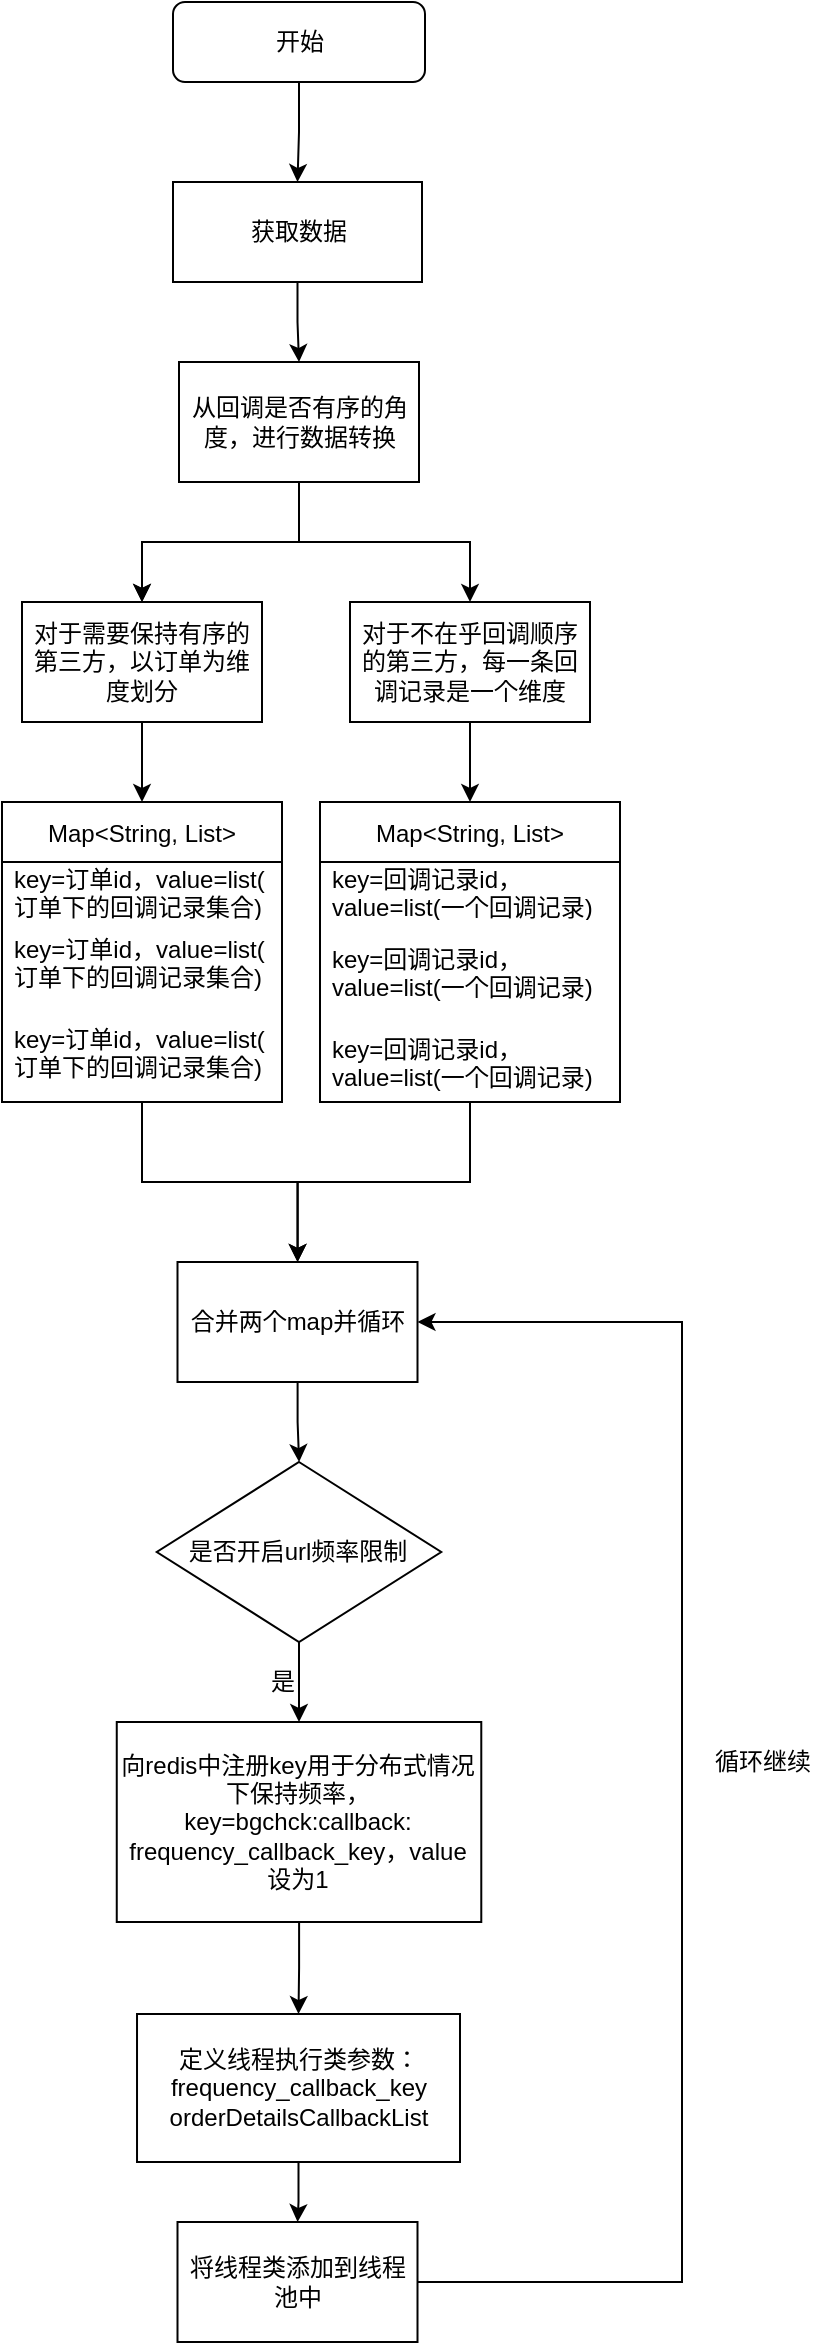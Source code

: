 <mxfile version="16.2.7" type="github">
  <diagram id="C5RBs43oDa-KdzZeNtuy" name="Page-1">
    <mxGraphModel dx="788" dy="585" grid="1" gridSize="10" guides="1" tooltips="1" connect="1" arrows="1" fold="1" page="1" pageScale="1" pageWidth="827" pageHeight="1169" math="0" shadow="0">
      <root>
        <mxCell id="WIyWlLk6GJQsqaUBKTNV-0" />
        <mxCell id="WIyWlLk6GJQsqaUBKTNV-1" parent="WIyWlLk6GJQsqaUBKTNV-0" />
        <mxCell id="MgLEf6diQMLtDa7vrzc0-2" value="" style="edgeStyle=orthogonalEdgeStyle;rounded=0;orthogonalLoop=1;jettySize=auto;html=1;" edge="1" parent="WIyWlLk6GJQsqaUBKTNV-1" source="MgLEf6diQMLtDa7vrzc0-0" target="MgLEf6diQMLtDa7vrzc0-1">
          <mxGeometry relative="1" as="geometry" />
        </mxCell>
        <mxCell id="MgLEf6diQMLtDa7vrzc0-0" value="开始" style="rounded=1;whiteSpace=wrap;html=1;" vertex="1" parent="WIyWlLk6GJQsqaUBKTNV-1">
          <mxGeometry x="325.5" y="40" width="126" height="40" as="geometry" />
        </mxCell>
        <mxCell id="MgLEf6diQMLtDa7vrzc0-6" value="" style="edgeStyle=orthogonalEdgeStyle;rounded=0;orthogonalLoop=1;jettySize=auto;html=1;" edge="1" parent="WIyWlLk6GJQsqaUBKTNV-1" source="MgLEf6diQMLtDa7vrzc0-1" target="MgLEf6diQMLtDa7vrzc0-5">
          <mxGeometry relative="1" as="geometry" />
        </mxCell>
        <mxCell id="MgLEf6diQMLtDa7vrzc0-1" value="获取数据" style="whiteSpace=wrap;html=1;rounded=0;" vertex="1" parent="WIyWlLk6GJQsqaUBKTNV-1">
          <mxGeometry x="325.5" y="130" width="124.5" height="50" as="geometry" />
        </mxCell>
        <mxCell id="MgLEf6diQMLtDa7vrzc0-15" value="" style="edgeStyle=orthogonalEdgeStyle;rounded=0;orthogonalLoop=1;jettySize=auto;html=1;fontSize=12;" edge="1" parent="WIyWlLk6GJQsqaUBKTNV-1" source="MgLEf6diQMLtDa7vrzc0-5" target="MgLEf6diQMLtDa7vrzc0-14">
          <mxGeometry relative="1" as="geometry" />
        </mxCell>
        <mxCell id="MgLEf6diQMLtDa7vrzc0-16" value="" style="edgeStyle=orthogonalEdgeStyle;rounded=0;orthogonalLoop=1;jettySize=auto;html=1;fontSize=12;" edge="1" parent="WIyWlLk6GJQsqaUBKTNV-1" source="MgLEf6diQMLtDa7vrzc0-5" target="MgLEf6diQMLtDa7vrzc0-14">
          <mxGeometry relative="1" as="geometry" />
        </mxCell>
        <mxCell id="MgLEf6diQMLtDa7vrzc0-18" style="edgeStyle=orthogonalEdgeStyle;rounded=0;orthogonalLoop=1;jettySize=auto;html=1;exitX=0.5;exitY=1;exitDx=0;exitDy=0;entryX=0.5;entryY=0;entryDx=0;entryDy=0;fontSize=12;" edge="1" parent="WIyWlLk6GJQsqaUBKTNV-1" source="MgLEf6diQMLtDa7vrzc0-5" target="MgLEf6diQMLtDa7vrzc0-17">
          <mxGeometry relative="1" as="geometry" />
        </mxCell>
        <mxCell id="MgLEf6diQMLtDa7vrzc0-5" value="从回调是否有序的角度，进行数据转换" style="whiteSpace=wrap;html=1;rounded=0;" vertex="1" parent="WIyWlLk6GJQsqaUBKTNV-1">
          <mxGeometry x="328.5" y="220" width="120" height="60" as="geometry" />
        </mxCell>
        <mxCell id="MgLEf6diQMLtDa7vrzc0-29" style="edgeStyle=orthogonalEdgeStyle;rounded=0;orthogonalLoop=1;jettySize=auto;html=1;exitX=0.5;exitY=1;exitDx=0;exitDy=0;fontSize=12;" edge="1" parent="WIyWlLk6GJQsqaUBKTNV-1" source="MgLEf6diQMLtDa7vrzc0-14" target="MgLEf6diQMLtDa7vrzc0-24">
          <mxGeometry relative="1" as="geometry" />
        </mxCell>
        <mxCell id="MgLEf6diQMLtDa7vrzc0-14" value="对于需要保持有序的第三方，以订单为维度划分" style="whiteSpace=wrap;html=1;rounded=0;shadow=0;glass=0;sketch=0;gradientColor=none;fillColor=default;strokeColor=default;" vertex="1" parent="WIyWlLk6GJQsqaUBKTNV-1">
          <mxGeometry x="250" y="340" width="120" height="60" as="geometry" />
        </mxCell>
        <mxCell id="MgLEf6diQMLtDa7vrzc0-35" style="edgeStyle=orthogonalEdgeStyle;rounded=0;orthogonalLoop=1;jettySize=auto;html=1;exitX=0.5;exitY=1;exitDx=0;exitDy=0;entryX=0.5;entryY=0;entryDx=0;entryDy=0;fontSize=12;" edge="1" parent="WIyWlLk6GJQsqaUBKTNV-1" source="MgLEf6diQMLtDa7vrzc0-17" target="MgLEf6diQMLtDa7vrzc0-30">
          <mxGeometry relative="1" as="geometry" />
        </mxCell>
        <mxCell id="MgLEf6diQMLtDa7vrzc0-17" value="对于不在乎回调顺序的第三方，每一条回调记录是一个维度" style="whiteSpace=wrap;html=1;rounded=0;" vertex="1" parent="WIyWlLk6GJQsqaUBKTNV-1">
          <mxGeometry x="414" y="340" width="120" height="60" as="geometry" />
        </mxCell>
        <mxCell id="MgLEf6diQMLtDa7vrzc0-38" value="" style="edgeStyle=orthogonalEdgeStyle;rounded=0;orthogonalLoop=1;jettySize=auto;html=1;fontSize=12;" edge="1" parent="WIyWlLk6GJQsqaUBKTNV-1" source="MgLEf6diQMLtDa7vrzc0-24" target="MgLEf6diQMLtDa7vrzc0-37">
          <mxGeometry relative="1" as="geometry" />
        </mxCell>
        <mxCell id="MgLEf6diQMLtDa7vrzc0-24" value="Map&lt;String, List&gt;" style="swimlane;fontStyle=0;childLayout=stackLayout;horizontal=1;startSize=30;horizontalStack=0;resizeParent=1;resizeParentMax=0;resizeLast=0;collapsible=1;marginBottom=0;fontSize=12;" vertex="1" parent="WIyWlLk6GJQsqaUBKTNV-1">
          <mxGeometry x="240" y="440" width="140" height="150" as="geometry" />
        </mxCell>
        <mxCell id="MgLEf6diQMLtDa7vrzc0-25" value="key=订单id，value=list(&#xa;订单下的回调记录集合)" style="text;strokeColor=none;fillColor=none;align=left;verticalAlign=middle;spacingLeft=4;spacingRight=4;overflow=hidden;points=[[0,0.5],[1,0.5]];portConstraint=eastwest;rotatable=0;fontSize=12;" vertex="1" parent="MgLEf6diQMLtDa7vrzc0-24">
          <mxGeometry y="30" width="140" height="30" as="geometry" />
        </mxCell>
        <mxCell id="MgLEf6diQMLtDa7vrzc0-26" value="key=订单id，value=list(&#xa;订单下的回调记录集合)" style="text;strokeColor=none;fillColor=none;align=left;verticalAlign=middle;spacingLeft=4;spacingRight=4;overflow=hidden;points=[[0,0.5],[1,0.5]];portConstraint=eastwest;rotatable=0;fontSize=12;" vertex="1" parent="MgLEf6diQMLtDa7vrzc0-24">
          <mxGeometry y="60" width="140" height="40" as="geometry" />
        </mxCell>
        <mxCell id="MgLEf6diQMLtDa7vrzc0-27" value="key=订单id，value=list(&#xa;订单下的回调记录集合)" style="text;strokeColor=none;fillColor=none;align=left;verticalAlign=middle;spacingLeft=4;spacingRight=4;overflow=hidden;points=[[0,0.5],[1,0.5]];portConstraint=eastwest;rotatable=0;fontSize=12;" vertex="1" parent="MgLEf6diQMLtDa7vrzc0-24">
          <mxGeometry y="100" width="140" height="50" as="geometry" />
        </mxCell>
        <mxCell id="MgLEf6diQMLtDa7vrzc0-39" value="" style="edgeStyle=orthogonalEdgeStyle;rounded=0;orthogonalLoop=1;jettySize=auto;html=1;fontSize=12;" edge="1" parent="WIyWlLk6GJQsqaUBKTNV-1" source="MgLEf6diQMLtDa7vrzc0-30" target="MgLEf6diQMLtDa7vrzc0-37">
          <mxGeometry relative="1" as="geometry" />
        </mxCell>
        <mxCell id="MgLEf6diQMLtDa7vrzc0-30" value="Map&lt;String, List&gt;" style="swimlane;fontStyle=0;childLayout=stackLayout;horizontal=1;startSize=30;horizontalStack=0;resizeParent=1;resizeParentMax=0;resizeLast=0;collapsible=1;marginBottom=0;fontSize=12;" vertex="1" parent="WIyWlLk6GJQsqaUBKTNV-1">
          <mxGeometry x="399" y="440" width="150" height="150" as="geometry" />
        </mxCell>
        <mxCell id="MgLEf6diQMLtDa7vrzc0-31" value="key=回调记录id，&#xa;value=list(一个回调记录)" style="text;strokeColor=none;fillColor=none;align=left;verticalAlign=middle;spacingLeft=4;spacingRight=4;overflow=hidden;points=[[0,0.5],[1,0.5]];portConstraint=eastwest;rotatable=0;fontSize=12;" vertex="1" parent="MgLEf6diQMLtDa7vrzc0-30">
          <mxGeometry y="30" width="150" height="30" as="geometry" />
        </mxCell>
        <mxCell id="MgLEf6diQMLtDa7vrzc0-32" value="key=回调记录id，&#xa;value=list(一个回调记录)" style="text;strokeColor=none;fillColor=none;align=left;verticalAlign=middle;spacingLeft=4;spacingRight=4;overflow=hidden;points=[[0,0.5],[1,0.5]];portConstraint=eastwest;rotatable=0;fontSize=12;" vertex="1" parent="MgLEf6diQMLtDa7vrzc0-30">
          <mxGeometry y="60" width="150" height="50" as="geometry" />
        </mxCell>
        <mxCell id="MgLEf6diQMLtDa7vrzc0-33" value="key=回调记录id，&#xa;value=list(一个回调记录)" style="text;strokeColor=none;fillColor=none;align=left;verticalAlign=middle;spacingLeft=4;spacingRight=4;overflow=hidden;points=[[0,0.5],[1,0.5]];portConstraint=eastwest;rotatable=0;fontSize=12;" vertex="1" parent="MgLEf6diQMLtDa7vrzc0-30">
          <mxGeometry y="110" width="150" height="40" as="geometry" />
        </mxCell>
        <mxCell id="MgLEf6diQMLtDa7vrzc0-43" value="" style="edgeStyle=orthogonalEdgeStyle;rounded=0;orthogonalLoop=1;jettySize=auto;html=1;fontSize=12;" edge="1" parent="WIyWlLk6GJQsqaUBKTNV-1" source="MgLEf6diQMLtDa7vrzc0-37" target="MgLEf6diQMLtDa7vrzc0-42">
          <mxGeometry relative="1" as="geometry" />
        </mxCell>
        <mxCell id="MgLEf6diQMLtDa7vrzc0-37" value="合并两个map并循环" style="whiteSpace=wrap;html=1;fontStyle=0;startSize=30;" vertex="1" parent="WIyWlLk6GJQsqaUBKTNV-1">
          <mxGeometry x="327.75" y="670" width="120" height="60" as="geometry" />
        </mxCell>
        <mxCell id="MgLEf6diQMLtDa7vrzc0-45" value="" style="edgeStyle=orthogonalEdgeStyle;rounded=0;orthogonalLoop=1;jettySize=auto;html=1;fontSize=12;" edge="1" parent="WIyWlLk6GJQsqaUBKTNV-1" source="MgLEf6diQMLtDa7vrzc0-42" target="MgLEf6diQMLtDa7vrzc0-44">
          <mxGeometry relative="1" as="geometry" />
        </mxCell>
        <mxCell id="MgLEf6diQMLtDa7vrzc0-42" value="是否开启url频率限制" style="rhombus;whiteSpace=wrap;html=1;fontStyle=0;startSize=30;" vertex="1" parent="WIyWlLk6GJQsqaUBKTNV-1">
          <mxGeometry x="317.38" y="770" width="142.25" height="90" as="geometry" />
        </mxCell>
        <mxCell id="MgLEf6diQMLtDa7vrzc0-50" value="" style="edgeStyle=orthogonalEdgeStyle;rounded=0;orthogonalLoop=1;jettySize=auto;html=1;fontSize=12;" edge="1" parent="WIyWlLk6GJQsqaUBKTNV-1" source="MgLEf6diQMLtDa7vrzc0-44" target="MgLEf6diQMLtDa7vrzc0-49">
          <mxGeometry relative="1" as="geometry" />
        </mxCell>
        <mxCell id="MgLEf6diQMLtDa7vrzc0-44" value="向redis中注册key用于分布式情况下保持频率，key=bgchck:callback:&lt;br&gt;frequency_callback_key，value设为1" style="whiteSpace=wrap;html=1;fontStyle=0;startSize=30;" vertex="1" parent="WIyWlLk6GJQsqaUBKTNV-1">
          <mxGeometry x="297.38" y="900" width="182.26" height="100" as="geometry" />
        </mxCell>
        <mxCell id="MgLEf6diQMLtDa7vrzc0-46" value="是" style="text;html=1;align=center;verticalAlign=middle;resizable=0;points=[];autosize=1;strokeColor=none;fillColor=none;fontSize=12;" vertex="1" parent="WIyWlLk6GJQsqaUBKTNV-1">
          <mxGeometry x="365" y="870" width="30" height="20" as="geometry" />
        </mxCell>
        <mxCell id="MgLEf6diQMLtDa7vrzc0-52" value="" style="edgeStyle=orthogonalEdgeStyle;rounded=0;orthogonalLoop=1;jettySize=auto;html=1;fontSize=12;" edge="1" parent="WIyWlLk6GJQsqaUBKTNV-1" source="MgLEf6diQMLtDa7vrzc0-49" target="MgLEf6diQMLtDa7vrzc0-51">
          <mxGeometry relative="1" as="geometry" />
        </mxCell>
        <mxCell id="MgLEf6diQMLtDa7vrzc0-49" value="定义线程执行类参数：&lt;br&gt;frequency_callback_key&lt;br&gt;orderDetailsCallbackList" style="whiteSpace=wrap;html=1;fontStyle=0;startSize=30;" vertex="1" parent="WIyWlLk6GJQsqaUBKTNV-1">
          <mxGeometry x="307.51" y="1046" width="161.49" height="74" as="geometry" />
        </mxCell>
        <mxCell id="MgLEf6diQMLtDa7vrzc0-53" style="edgeStyle=orthogonalEdgeStyle;rounded=0;orthogonalLoop=1;jettySize=auto;html=1;exitX=1;exitY=0.5;exitDx=0;exitDy=0;entryX=1;entryY=0.5;entryDx=0;entryDy=0;fontSize=12;" edge="1" parent="WIyWlLk6GJQsqaUBKTNV-1" source="MgLEf6diQMLtDa7vrzc0-51" target="MgLEf6diQMLtDa7vrzc0-37">
          <mxGeometry relative="1" as="geometry">
            <Array as="points">
              <mxPoint x="580" y="1180" />
              <mxPoint x="580" y="700" />
            </Array>
          </mxGeometry>
        </mxCell>
        <mxCell id="MgLEf6diQMLtDa7vrzc0-51" value="将线程类添加到线程池中" style="whiteSpace=wrap;html=1;fontStyle=0;startSize=30;" vertex="1" parent="WIyWlLk6GJQsqaUBKTNV-1">
          <mxGeometry x="327.75" y="1150" width="120" height="60" as="geometry" />
        </mxCell>
        <mxCell id="MgLEf6diQMLtDa7vrzc0-54" value="循环继续" style="text;html=1;align=center;verticalAlign=middle;resizable=0;points=[];autosize=1;strokeColor=none;fillColor=none;fontSize=12;" vertex="1" parent="WIyWlLk6GJQsqaUBKTNV-1">
          <mxGeometry x="590" y="910" width="60" height="20" as="geometry" />
        </mxCell>
      </root>
    </mxGraphModel>
  </diagram>
</mxfile>
